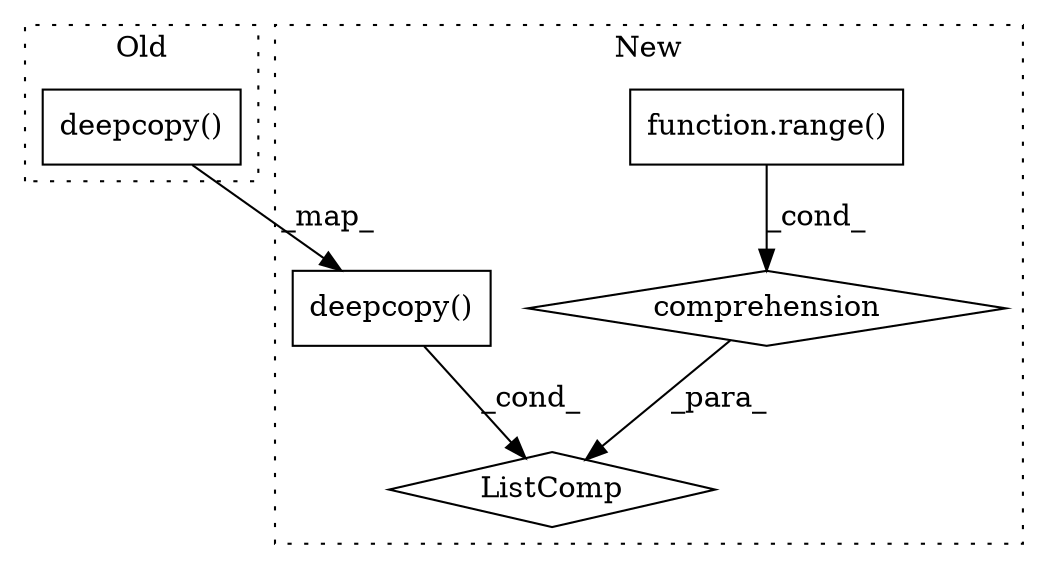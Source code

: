 digraph G {
subgraph cluster0 {
1 [label="deepcopy()" a="75" s="725,749" l="14,1" shape="box"];
label = "Old";
style="dotted";
}
subgraph cluster1 {
2 [label="deepcopy()" a="75" s="526,544" l="14,1" shape="box"];
3 [label="ListComp" a="106" s="501" l="73" shape="diamond"];
4 [label="function.range()" a="75" s="565,572" l="6,1" shape="box"];
5 [label="comprehension" a="45" s="556" l="3" shape="diamond"];
label = "New";
style="dotted";
}
1 -> 2 [label="_map_"];
2 -> 3 [label="_cond_"];
4 -> 5 [label="_cond_"];
5 -> 3 [label="_para_"];
}